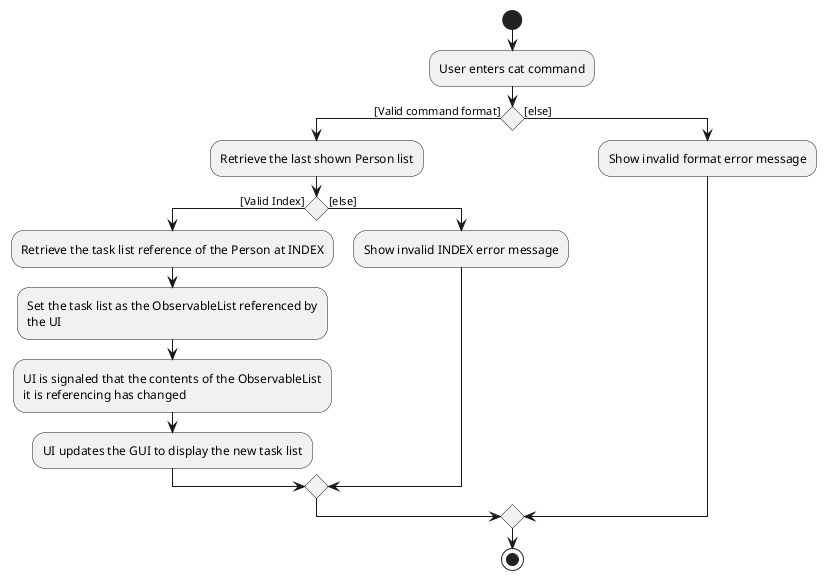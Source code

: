 @startuml

start
:User enters cat command;
if () then ([Valid command format])
  :Retrieve the last shown Person list;
  if () then ([Valid Index])
  :Retrieve the task list reference of the Person at INDEX;
  :Set the task list as the ObservableList referenced by
  the UI;
  :UI is signaled that the contents of the ObservableList\nit is referencing has changed;
  :UI updates the GUI to display the new task list;
  else ([else])
  :Show invalid INDEX error message;
  endif
else ([else])
  :Show invalid format error message;
endif

stop

@enduml

